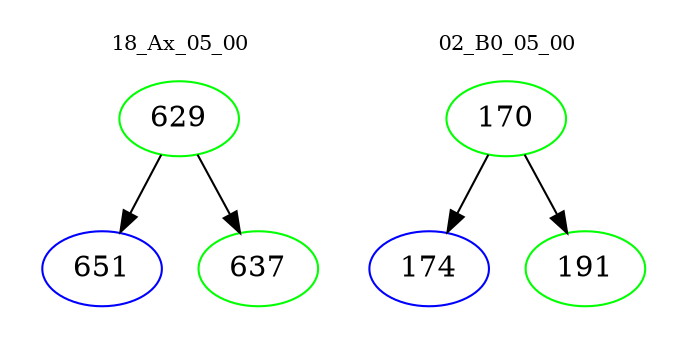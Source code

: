 digraph{
subgraph cluster_0 {
color = white
label = "18_Ax_05_00";
fontsize=10;
T0_629 [label="629", color="green"]
T0_629 -> T0_651 [color="black"]
T0_651 [label="651", color="blue"]
T0_629 -> T0_637 [color="black"]
T0_637 [label="637", color="green"]
}
subgraph cluster_1 {
color = white
label = "02_B0_05_00";
fontsize=10;
T1_170 [label="170", color="green"]
T1_170 -> T1_174 [color="black"]
T1_174 [label="174", color="blue"]
T1_170 -> T1_191 [color="black"]
T1_191 [label="191", color="green"]
}
}
